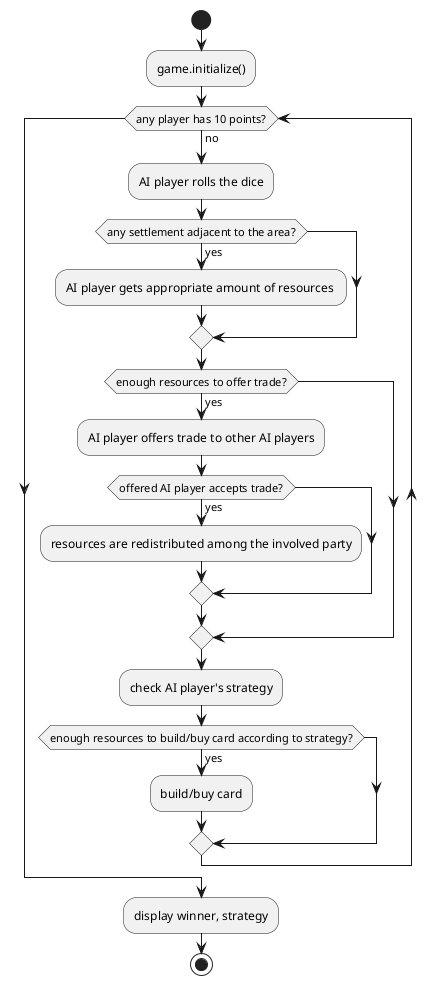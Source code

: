 @startuml
'https://plantuml.com/activity-diagram-beta

start;
:game.initialize();
while (any player has 10 points?) is (no)

:AI player rolls the dice;
if (any settlement adjacent to the area?) is (yes) then
  :AI player gets appropriate amount of resources ;
endif
if (enough resources to offer trade?) is (yes) then
:AI player offers trade to other AI players;
if(offered AI player accepts trade?) is (yes) then
:resources are redistributed among the involved party;
endif
endif
:check AI player's strategy;
if (enough resources to build/buy card according to strategy?) is (yes) then
:build/buy card;
endif

endwhile
:display winner, strategy;
stop

@enduml
